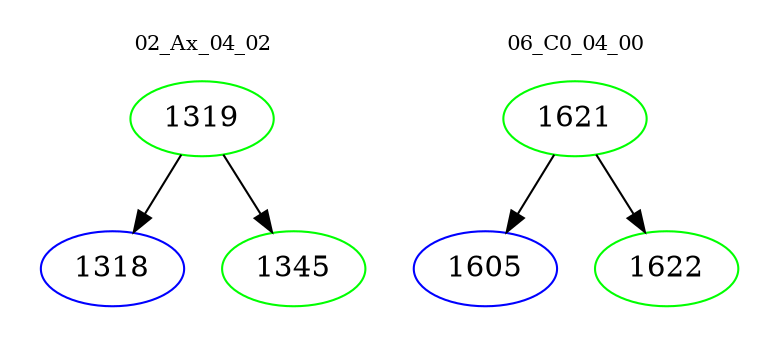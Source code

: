 digraph{
subgraph cluster_0 {
color = white
label = "02_Ax_04_02";
fontsize=10;
T0_1319 [label="1319", color="green"]
T0_1319 -> T0_1318 [color="black"]
T0_1318 [label="1318", color="blue"]
T0_1319 -> T0_1345 [color="black"]
T0_1345 [label="1345", color="green"]
}
subgraph cluster_1 {
color = white
label = "06_C0_04_00";
fontsize=10;
T1_1621 [label="1621", color="green"]
T1_1621 -> T1_1605 [color="black"]
T1_1605 [label="1605", color="blue"]
T1_1621 -> T1_1622 [color="black"]
T1_1622 [label="1622", color="green"]
}
}
